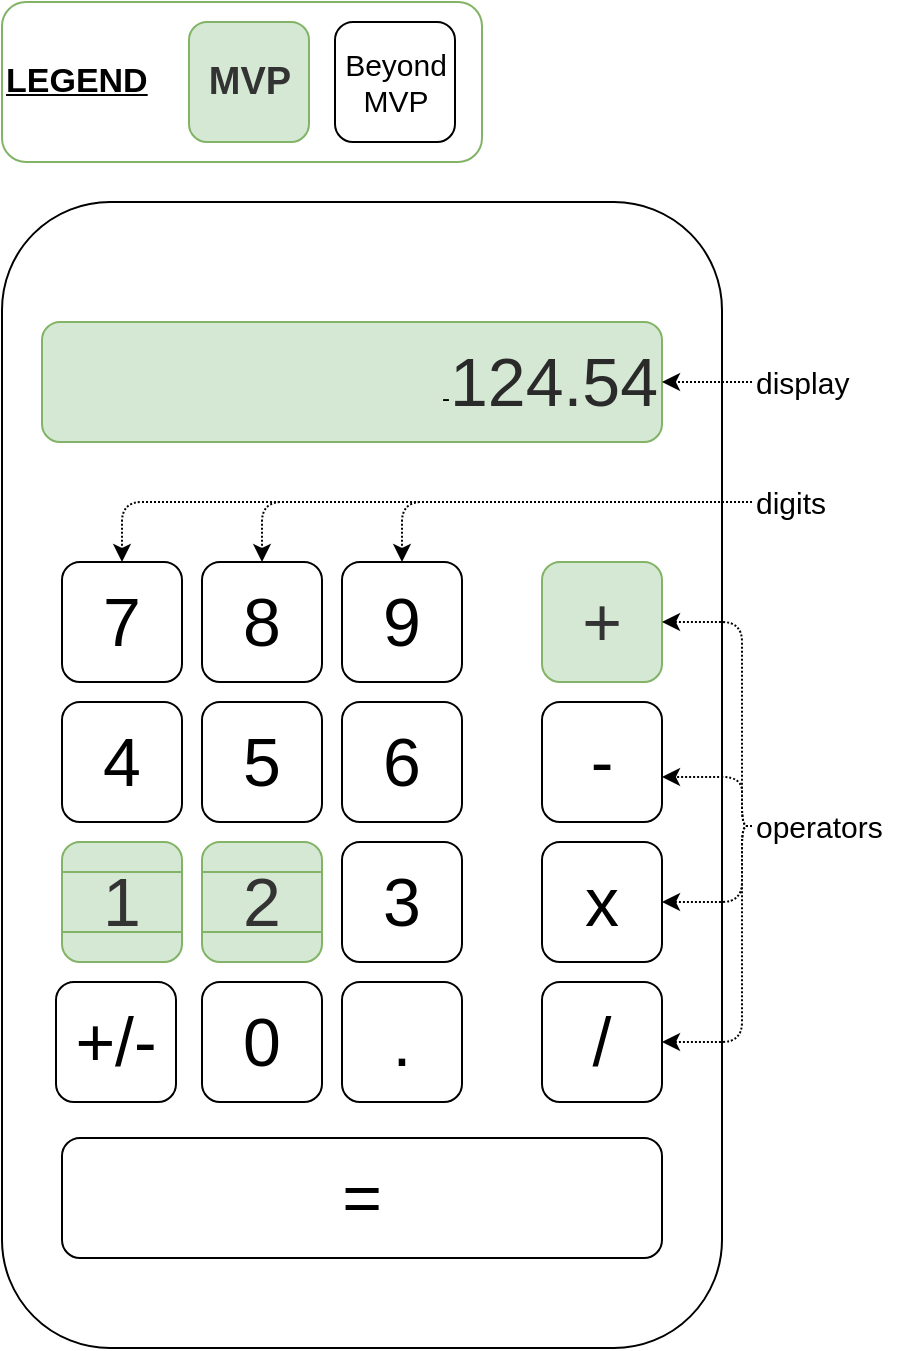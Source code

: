 <mxfile>
    <diagram name="Wireframe v2" id="r7uDyZLmqzJ9mDtR7u9U">
        <mxGraphModel dx="966" dy="612" grid="0" gridSize="10" guides="1" tooltips="1" connect="1" arrows="1" fold="1" page="1" pageScale="1" pageWidth="850" pageHeight="1100" math="0" shadow="0">
            <root>
                <mxCell id="ha2wvmV_hbKuJ8FSJabT-0"/>
                <mxCell id="ha2wvmV_hbKuJ8FSJabT-1" parent="ha2wvmV_hbKuJ8FSJabT-0"/>
                <mxCell id="ha2wvmV_hbKuJ8FSJabT-2" value="&lt;font color=&quot;#000000&quot; style=&quot;font-size: 17px;&quot;&gt;&lt;u style=&quot;font-size: 17px;&quot;&gt;LEGEND&lt;/u&gt;&lt;/font&gt;" style="rounded=1;whiteSpace=wrap;html=1;fillColor=#FFFFFF;strokeColor=#82b366;labelBackgroundColor=none;align=left;verticalAlign=middle;fontStyle=1;fontSize=17;" parent="ha2wvmV_hbKuJ8FSJabT-1" vertex="1">
                    <mxGeometry x="40" y="20" width="240" height="80" as="geometry"/>
                </mxCell>
                <mxCell id="ha2wvmV_hbKuJ8FSJabT-3" value="" style="rounded=1;whiteSpace=wrap;html=1;" parent="ha2wvmV_hbKuJ8FSJabT-1" vertex="1">
                    <mxGeometry x="40" y="120" width="360" height="573" as="geometry"/>
                </mxCell>
                <mxCell id="ha2wvmV_hbKuJ8FSJabT-4" value="-&lt;font style=&quot;font-size: 34px&quot; color=&quot;#2a2a2a&quot;&gt;124.54&lt;/font&gt;" style="rounded=1;whiteSpace=wrap;html=1;fillColor=#d5e8d4;strokeColor=#82b366;align=right;" parent="ha2wvmV_hbKuJ8FSJabT-1" vertex="1">
                    <mxGeometry x="60" y="180" width="310" height="60" as="geometry"/>
                </mxCell>
                <mxCell id="ha2wvmV_hbKuJ8FSJabT-5" value="" style="rounded=1;whiteSpace=wrap;html=1;" parent="ha2wvmV_hbKuJ8FSJabT-1" vertex="1">
                    <mxGeometry x="70" y="300" width="60" height="60" as="geometry"/>
                </mxCell>
                <mxCell id="ha2wvmV_hbKuJ8FSJabT-6" value="" style="rounded=1;whiteSpace=wrap;html=1;" parent="ha2wvmV_hbKuJ8FSJabT-1" vertex="1">
                    <mxGeometry x="140" y="300" width="60" height="60" as="geometry"/>
                </mxCell>
                <mxCell id="ha2wvmV_hbKuJ8FSJabT-7" value="" style="rounded=1;whiteSpace=wrap;html=1;" parent="ha2wvmV_hbKuJ8FSJabT-1" vertex="1">
                    <mxGeometry x="210" y="300" width="60" height="60" as="geometry"/>
                </mxCell>
                <mxCell id="ha2wvmV_hbKuJ8FSJabT-8" value="" style="rounded=1;whiteSpace=wrap;html=1;" parent="ha2wvmV_hbKuJ8FSJabT-1" vertex="1">
                    <mxGeometry x="70" y="370" width="60" height="60" as="geometry"/>
                </mxCell>
                <mxCell id="ha2wvmV_hbKuJ8FSJabT-9" value="" style="rounded=1;whiteSpace=wrap;html=1;" parent="ha2wvmV_hbKuJ8FSJabT-1" vertex="1">
                    <mxGeometry x="140" y="370" width="60" height="60" as="geometry"/>
                </mxCell>
                <mxCell id="ha2wvmV_hbKuJ8FSJabT-10" value="" style="rounded=1;whiteSpace=wrap;html=1;" parent="ha2wvmV_hbKuJ8FSJabT-1" vertex="1">
                    <mxGeometry x="210" y="370" width="60" height="60" as="geometry"/>
                </mxCell>
                <mxCell id="ha2wvmV_hbKuJ8FSJabT-11" value="" style="rounded=1;whiteSpace=wrap;html=1;fillColor=#d5e8d4;strokeColor=#82b366;" parent="ha2wvmV_hbKuJ8FSJabT-1" vertex="1">
                    <mxGeometry x="70" y="440" width="60" height="60" as="geometry"/>
                </mxCell>
                <mxCell id="ha2wvmV_hbKuJ8FSJabT-12" value="" style="rounded=1;whiteSpace=wrap;html=1;fillColor=#d5e8d4;strokeColor=#82b366;" parent="ha2wvmV_hbKuJ8FSJabT-1" vertex="1">
                    <mxGeometry x="140" y="440" width="60" height="60" as="geometry"/>
                </mxCell>
                <mxCell id="ha2wvmV_hbKuJ8FSJabT-13" value="" style="rounded=1;whiteSpace=wrap;html=1;" parent="ha2wvmV_hbKuJ8FSJabT-1" vertex="1">
                    <mxGeometry x="210" y="440" width="60" height="60" as="geometry"/>
                </mxCell>
                <mxCell id="ha2wvmV_hbKuJ8FSJabT-14" value="" style="rounded=1;whiteSpace=wrap;html=1;" parent="ha2wvmV_hbKuJ8FSJabT-1" vertex="1">
                    <mxGeometry x="70" y="588" width="300" height="60" as="geometry"/>
                </mxCell>
                <mxCell id="ha2wvmV_hbKuJ8FSJabT-15" value="" style="rounded=1;whiteSpace=wrap;html=1;fillColor=#d5e8d4;strokeColor=#82b366;" parent="ha2wvmV_hbKuJ8FSJabT-1" vertex="1">
                    <mxGeometry x="310" y="300" width="60" height="60" as="geometry"/>
                </mxCell>
                <mxCell id="ha2wvmV_hbKuJ8FSJabT-16" value="+" style="text;html=1;strokeColor=none;fillColor=none;align=center;verticalAlign=middle;whiteSpace=wrap;rounded=0;fontSize=34;fontColor=#333333;" parent="ha2wvmV_hbKuJ8FSJabT-1" vertex="1">
                    <mxGeometry x="310" y="315" width="60" height="30" as="geometry"/>
                </mxCell>
                <mxCell id="ha2wvmV_hbKuJ8FSJabT-17" value="7" style="text;html=1;strokeColor=none;fillColor=none;align=center;verticalAlign=middle;whiteSpace=wrap;rounded=0;fontSize=34;" parent="ha2wvmV_hbKuJ8FSJabT-1" vertex="1">
                    <mxGeometry x="70" y="315" width="60" height="30" as="geometry"/>
                </mxCell>
                <mxCell id="ha2wvmV_hbKuJ8FSJabT-18" value="8" style="text;html=1;strokeColor=none;fillColor=none;align=center;verticalAlign=middle;whiteSpace=wrap;rounded=0;fontSize=34;" parent="ha2wvmV_hbKuJ8FSJabT-1" vertex="1">
                    <mxGeometry x="140" y="315" width="60" height="30" as="geometry"/>
                </mxCell>
                <mxCell id="ha2wvmV_hbKuJ8FSJabT-19" value="9" style="text;html=1;strokeColor=none;fillColor=none;align=center;verticalAlign=middle;whiteSpace=wrap;rounded=0;fontSize=34;" parent="ha2wvmV_hbKuJ8FSJabT-1" vertex="1">
                    <mxGeometry x="210" y="315" width="60" height="30" as="geometry"/>
                </mxCell>
                <mxCell id="ha2wvmV_hbKuJ8FSJabT-20" value="4" style="text;html=1;strokeColor=none;fillColor=none;align=center;verticalAlign=middle;whiteSpace=wrap;rounded=0;fontSize=34;" parent="ha2wvmV_hbKuJ8FSJabT-1" vertex="1">
                    <mxGeometry x="70" y="385" width="60" height="30" as="geometry"/>
                </mxCell>
                <mxCell id="ha2wvmV_hbKuJ8FSJabT-21" value="5" style="text;html=1;strokeColor=none;fillColor=none;align=center;verticalAlign=middle;whiteSpace=wrap;rounded=0;fontSize=34;" parent="ha2wvmV_hbKuJ8FSJabT-1" vertex="1">
                    <mxGeometry x="140" y="385" width="60" height="30" as="geometry"/>
                </mxCell>
                <mxCell id="ha2wvmV_hbKuJ8FSJabT-22" value="6" style="text;html=1;strokeColor=none;fillColor=none;align=center;verticalAlign=middle;whiteSpace=wrap;rounded=0;fontSize=34;" parent="ha2wvmV_hbKuJ8FSJabT-1" vertex="1">
                    <mxGeometry x="210" y="385" width="60" height="30" as="geometry"/>
                </mxCell>
                <mxCell id="ha2wvmV_hbKuJ8FSJabT-23" value="1" style="text;html=1;strokeColor=#82b366;fillColor=#d5e8d4;align=center;verticalAlign=middle;whiteSpace=wrap;rounded=0;fontSize=34;fontColor=#333333;" parent="ha2wvmV_hbKuJ8FSJabT-1" vertex="1">
                    <mxGeometry x="70" y="455" width="60" height="30" as="geometry"/>
                </mxCell>
                <mxCell id="ha2wvmV_hbKuJ8FSJabT-24" value="2" style="text;html=1;strokeColor=#82b366;fillColor=#d5e8d4;align=center;verticalAlign=middle;whiteSpace=wrap;rounded=0;fontSize=34;fontColor=#333333;" parent="ha2wvmV_hbKuJ8FSJabT-1" vertex="1">
                    <mxGeometry x="140" y="455" width="60" height="30" as="geometry"/>
                </mxCell>
                <mxCell id="ha2wvmV_hbKuJ8FSJabT-25" value="3" style="text;html=1;strokeColor=none;fillColor=none;align=center;verticalAlign=middle;whiteSpace=wrap;rounded=0;fontSize=34;" parent="ha2wvmV_hbKuJ8FSJabT-1" vertex="1">
                    <mxGeometry x="210" y="455" width="60" height="30" as="geometry"/>
                </mxCell>
                <mxCell id="ha2wvmV_hbKuJ8FSJabT-26" value="" style="rounded=1;whiteSpace=wrap;html=1;" parent="ha2wvmV_hbKuJ8FSJabT-1" vertex="1">
                    <mxGeometry x="140" y="510" width="60" height="60" as="geometry"/>
                </mxCell>
                <mxCell id="ha2wvmV_hbKuJ8FSJabT-27" value="0" style="text;html=1;strokeColor=none;fillColor=none;align=center;verticalAlign=middle;whiteSpace=wrap;rounded=0;fontSize=34;" parent="ha2wvmV_hbKuJ8FSJabT-1" vertex="1">
                    <mxGeometry x="140" y="525" width="60" height="30" as="geometry"/>
                </mxCell>
                <mxCell id="ha2wvmV_hbKuJ8FSJabT-28" value="=" style="text;html=1;strokeColor=none;fillColor=none;align=center;verticalAlign=middle;whiteSpace=wrap;rounded=0;fontSize=34;" parent="ha2wvmV_hbKuJ8FSJabT-1" vertex="1">
                    <mxGeometry x="190" y="603" width="60" height="30" as="geometry"/>
                </mxCell>
                <mxCell id="ha2wvmV_hbKuJ8FSJabT-29" style="edgeStyle=orthogonalEdgeStyle;html=1;exitX=0;exitY=0.5;exitDx=0;exitDy=0;entryX=0.5;entryY=0;entryDx=0;entryDy=0;fontSize=15;dashed=1;dashPattern=1 1;" parent="ha2wvmV_hbKuJ8FSJabT-1" source="ha2wvmV_hbKuJ8FSJabT-32" target="ha2wvmV_hbKuJ8FSJabT-5" edge="1">
                    <mxGeometry relative="1" as="geometry">
                        <Array as="points">
                            <mxPoint x="415" y="270"/>
                            <mxPoint x="100" y="270"/>
                        </Array>
                    </mxGeometry>
                </mxCell>
                <mxCell id="ha2wvmV_hbKuJ8FSJabT-30" style="edgeStyle=orthogonalEdgeStyle;html=1;exitX=0;exitY=0.5;exitDx=0;exitDy=0;entryX=0.5;entryY=0;entryDx=0;entryDy=0;fontSize=15;dashed=1;dashPattern=1 1;" parent="ha2wvmV_hbKuJ8FSJabT-1" source="ha2wvmV_hbKuJ8FSJabT-32" target="ha2wvmV_hbKuJ8FSJabT-6" edge="1">
                    <mxGeometry relative="1" as="geometry">
                        <Array as="points">
                            <mxPoint x="415" y="270"/>
                            <mxPoint x="170" y="270"/>
                        </Array>
                    </mxGeometry>
                </mxCell>
                <mxCell id="ha2wvmV_hbKuJ8FSJabT-31" style="edgeStyle=orthogonalEdgeStyle;html=1;exitX=0;exitY=0.5;exitDx=0;exitDy=0;entryX=0.5;entryY=0;entryDx=0;entryDy=0;fontSize=15;dashed=1;dashPattern=1 1;" parent="ha2wvmV_hbKuJ8FSJabT-1" source="ha2wvmV_hbKuJ8FSJabT-32" target="ha2wvmV_hbKuJ8FSJabT-7" edge="1">
                    <mxGeometry relative="1" as="geometry">
                        <Array as="points">
                            <mxPoint x="415" y="270"/>
                            <mxPoint x="240" y="270"/>
                        </Array>
                    </mxGeometry>
                </mxCell>
                <mxCell id="ha2wvmV_hbKuJ8FSJabT-32" value="digits" style="text;html=1;strokeColor=none;fillColor=none;align=left;verticalAlign=middle;whiteSpace=wrap;rounded=0;fontSize=15;" parent="ha2wvmV_hbKuJ8FSJabT-1" vertex="1">
                    <mxGeometry x="415" y="260" width="50" height="20" as="geometry"/>
                </mxCell>
                <mxCell id="ha2wvmV_hbKuJ8FSJabT-33" value="" style="rounded=1;whiteSpace=wrap;html=1;" parent="ha2wvmV_hbKuJ8FSJabT-1" vertex="1">
                    <mxGeometry x="310" y="370" width="60" height="60" as="geometry"/>
                </mxCell>
                <mxCell id="ha2wvmV_hbKuJ8FSJabT-34" value="-" style="text;html=1;align=center;verticalAlign=middle;whiteSpace=wrap;rounded=0;fontSize=34;" parent="ha2wvmV_hbKuJ8FSJabT-1" vertex="1">
                    <mxGeometry x="310" y="385" width="60" height="30" as="geometry"/>
                </mxCell>
                <mxCell id="ha2wvmV_hbKuJ8FSJabT-35" value="" style="rounded=1;whiteSpace=wrap;html=1;" parent="ha2wvmV_hbKuJ8FSJabT-1" vertex="1">
                    <mxGeometry x="310" y="440" width="60" height="60" as="geometry"/>
                </mxCell>
                <mxCell id="ha2wvmV_hbKuJ8FSJabT-36" value="x" style="text;html=1;align=center;verticalAlign=middle;whiteSpace=wrap;rounded=0;fontSize=34;" parent="ha2wvmV_hbKuJ8FSJabT-1" vertex="1">
                    <mxGeometry x="310" y="455" width="60" height="30" as="geometry"/>
                </mxCell>
                <mxCell id="ha2wvmV_hbKuJ8FSJabT-37" value="" style="rounded=1;whiteSpace=wrap;html=1;" parent="ha2wvmV_hbKuJ8FSJabT-1" vertex="1">
                    <mxGeometry x="310" y="510" width="60" height="60" as="geometry"/>
                </mxCell>
                <mxCell id="ha2wvmV_hbKuJ8FSJabT-38" value="/" style="text;html=1;align=center;verticalAlign=middle;whiteSpace=wrap;rounded=0;fontSize=34;" parent="ha2wvmV_hbKuJ8FSJabT-1" vertex="1">
                    <mxGeometry x="310" y="525" width="60" height="30" as="geometry"/>
                </mxCell>
                <mxCell id="ha2wvmV_hbKuJ8FSJabT-39" style="edgeStyle=orthogonalEdgeStyle;html=1;exitX=0;exitY=0.5;exitDx=0;exitDy=0;entryX=1;entryY=0.5;entryDx=0;entryDy=0;fontSize=15;dashed=1;dashPattern=1 1;" parent="ha2wvmV_hbKuJ8FSJabT-1" source="ha2wvmV_hbKuJ8FSJabT-43" target="ha2wvmV_hbKuJ8FSJabT-16" edge="1">
                    <mxGeometry relative="1" as="geometry">
                        <Array as="points">
                            <mxPoint x="410" y="432"/>
                            <mxPoint x="410" y="330"/>
                        </Array>
                    </mxGeometry>
                </mxCell>
                <mxCell id="ha2wvmV_hbKuJ8FSJabT-40" style="edgeStyle=orthogonalEdgeStyle;html=1;exitX=0;exitY=0.5;exitDx=0;exitDy=0;entryX=1;entryY=0.75;entryDx=0;entryDy=0;fontSize=15;dashed=1;dashPattern=1 1;" parent="ha2wvmV_hbKuJ8FSJabT-1" source="ha2wvmV_hbKuJ8FSJabT-43" target="ha2wvmV_hbKuJ8FSJabT-34" edge="1">
                    <mxGeometry relative="1" as="geometry">
                        <Array as="points">
                            <mxPoint x="410" y="432"/>
                            <mxPoint x="410" y="408"/>
                        </Array>
                    </mxGeometry>
                </mxCell>
                <mxCell id="ha2wvmV_hbKuJ8FSJabT-41" style="edgeStyle=orthogonalEdgeStyle;html=1;exitX=0;exitY=0.5;exitDx=0;exitDy=0;entryX=1;entryY=0.5;entryDx=0;entryDy=0;fontSize=15;dashed=1;dashPattern=1 1;" parent="ha2wvmV_hbKuJ8FSJabT-1" source="ha2wvmV_hbKuJ8FSJabT-43" target="ha2wvmV_hbKuJ8FSJabT-36" edge="1">
                    <mxGeometry relative="1" as="geometry">
                        <Array as="points">
                            <mxPoint x="410" y="432"/>
                            <mxPoint x="410" y="470"/>
                        </Array>
                    </mxGeometry>
                </mxCell>
                <mxCell id="ha2wvmV_hbKuJ8FSJabT-42" style="edgeStyle=orthogonalEdgeStyle;html=1;exitX=0;exitY=0.5;exitDx=0;exitDy=0;entryX=1;entryY=0.5;entryDx=0;entryDy=0;fontSize=15;dashed=1;dashPattern=1 1;" parent="ha2wvmV_hbKuJ8FSJabT-1" source="ha2wvmV_hbKuJ8FSJabT-43" target="ha2wvmV_hbKuJ8FSJabT-38" edge="1">
                    <mxGeometry relative="1" as="geometry">
                        <Array as="points">
                            <mxPoint x="410" y="432"/>
                            <mxPoint x="410" y="540"/>
                        </Array>
                    </mxGeometry>
                </mxCell>
                <mxCell id="ha2wvmV_hbKuJ8FSJabT-43" value="operators" style="text;html=1;strokeColor=none;fillColor=none;align=left;verticalAlign=middle;whiteSpace=wrap;rounded=0;fontSize=15;" parent="ha2wvmV_hbKuJ8FSJabT-1" vertex="1">
                    <mxGeometry x="415" y="417" width="70" height="30" as="geometry"/>
                </mxCell>
                <mxCell id="ha2wvmV_hbKuJ8FSJabT-44" value="display" style="text;html=1;strokeColor=none;fillColor=none;align=left;verticalAlign=middle;whiteSpace=wrap;rounded=0;fontSize=15;" parent="ha2wvmV_hbKuJ8FSJabT-1" vertex="1">
                    <mxGeometry x="415" y="195" width="80" height="30" as="geometry"/>
                </mxCell>
                <mxCell id="ha2wvmV_hbKuJ8FSJabT-45" value="MVP" style="rounded=1;whiteSpace=wrap;html=1;fillColor=#d5e8d4;strokeColor=#82b366;fontColor=#333333;fontStyle=1;fontSize=19;" parent="ha2wvmV_hbKuJ8FSJabT-1" vertex="1">
                    <mxGeometry x="133.5" y="30" width="60" height="60" as="geometry"/>
                </mxCell>
                <mxCell id="ha2wvmV_hbKuJ8FSJabT-46" value="Beyond MVP" style="rounded=1;whiteSpace=wrap;html=1;fontSize=15;" parent="ha2wvmV_hbKuJ8FSJabT-1" vertex="1">
                    <mxGeometry x="206.5" y="30" width="60" height="60" as="geometry"/>
                </mxCell>
                <mxCell id="ha2wvmV_hbKuJ8FSJabT-47" style="edgeStyle=orthogonalEdgeStyle;html=1;entryX=1;entryY=0.5;entryDx=0;entryDy=0;fontSize=15;dashed=1;dashPattern=1 1;exitX=0;exitY=0.5;exitDx=0;exitDy=0;" parent="ha2wvmV_hbKuJ8FSJabT-1" source="ha2wvmV_hbKuJ8FSJabT-44" target="ha2wvmV_hbKuJ8FSJabT-4" edge="1">
                    <mxGeometry relative="1" as="geometry">
                        <mxPoint x="450" y="310" as="sourcePoint"/>
                        <mxPoint x="380" y="340" as="targetPoint"/>
                        <Array as="points">
                            <mxPoint x="415" y="210"/>
                            <mxPoint x="415" y="210"/>
                        </Array>
                    </mxGeometry>
                </mxCell>
                <mxCell id="laqjordpG8aSChoLsDvv-0" value="" style="rounded=1;whiteSpace=wrap;html=1;" parent="ha2wvmV_hbKuJ8FSJabT-1" vertex="1">
                    <mxGeometry x="210" y="510" width="60" height="60" as="geometry"/>
                </mxCell>
                <mxCell id="laqjordpG8aSChoLsDvv-2" value="" style="rounded=1;whiteSpace=wrap;html=1;" parent="ha2wvmV_hbKuJ8FSJabT-1" vertex="1">
                    <mxGeometry x="67" y="510" width="60" height="60" as="geometry"/>
                </mxCell>
                <mxCell id="laqjordpG8aSChoLsDvv-3" value="." style="text;html=1;strokeColor=none;fillColor=none;align=center;verticalAlign=middle;whiteSpace=wrap;rounded=0;fontSize=34;" parent="ha2wvmV_hbKuJ8FSJabT-1" vertex="1">
                    <mxGeometry x="210" y="525" width="60" height="30" as="geometry"/>
                </mxCell>
                <mxCell id="laqjordpG8aSChoLsDvv-1" value="+/-" style="text;html=1;strokeColor=none;fillColor=none;align=center;verticalAlign=middle;whiteSpace=wrap;rounded=0;fontSize=34;" parent="ha2wvmV_hbKuJ8FSJabT-1" vertex="1">
                    <mxGeometry x="67" y="525" width="60" height="30" as="geometry"/>
                </mxCell>
            </root>
        </mxGraphModel>
    </diagram>
    <diagram id="f8SK00lh47Q5QI1V_VYS" name="Components v2">
        <mxGraphModel dx="1136" dy="720" grid="0" gridSize="10" guides="1" tooltips="1" connect="1" arrows="1" fold="1" page="1" pageScale="1" pageWidth="827" pageHeight="1169" math="0" shadow="0">
            <root>
                <mxCell id="0"/>
                <mxCell id="1" parent="0"/>
                <mxCell id="gVbqMrFXqsJYeJvw-87F-7" value="" style="whiteSpace=wrap;html=1;labelBackgroundColor=none;fontSize=34;fontColor=#2A2A2A;strokeColor=#66FF66;fillColor=none;strokeWidth=2;" parent="1" vertex="1">
                    <mxGeometry x="38" y="72" width="400" height="620" as="geometry"/>
                </mxCell>
                <mxCell id="pblUdJ5J920f8MQEBBJJ-10" value="" style="whiteSpace=wrap;html=1;labelBackgroundColor=none;fontSize=34;fontColor=#2A2A2A;strokeColor=#66FF66;fillColor=none;strokeWidth=2;" vertex="1" parent="1">
                    <mxGeometry x="16" y="41" width="446" height="669" as="geometry"/>
                </mxCell>
                <mxCell id="6Knr0V9myMYyjWnpTJcs-50" value="" style="rounded=1;whiteSpace=wrap;html=1;" parent="1" vertex="1">
                    <mxGeometry x="58" y="92" width="360" height="587" as="geometry"/>
                </mxCell>
                <mxCell id="xDLZ8GKqZrTMSgAcqFz9-49" value="" style="rounded=1;whiteSpace=wrap;html=1;" parent="1" vertex="1">
                    <mxGeometry x="81" y="600.5" width="300" height="60" as="geometry"/>
                </mxCell>
                <mxCell id="gVbqMrFXqsJYeJvw-87F-3" value="" style="whiteSpace=wrap;html=1;labelBackgroundColor=none;fontSize=34;fontColor=#2A2A2A;strokeColor=#66FF66;fillColor=none;strokeWidth=2;" parent="1" vertex="1">
                    <mxGeometry x="68" y="244" width="240" height="323" as="geometry"/>
                </mxCell>
                <mxCell id="6Knr0V9myMYyjWnpTJcs-51" value="&lt;font style=&quot;font-size: 34px&quot; color=&quot;#2a2a2a&quot;&gt;-123.32&lt;/font&gt;" style="rounded=1;whiteSpace=wrap;html=1;fillColor=#FFFFFF;strokeColor=#82b366;align=right;" parent="1" vertex="1">
                    <mxGeometry x="88" y="143" width="300" height="60" as="geometry"/>
                </mxCell>
                <mxCell id="6Knr0V9myMYyjWnpTJcs-52" value="" style="rounded=1;whiteSpace=wrap;html=1;" parent="1" vertex="1">
                    <mxGeometry x="88" y="287" width="60" height="60" as="geometry"/>
                </mxCell>
                <mxCell id="6Knr0V9myMYyjWnpTJcs-53" value="" style="rounded=1;whiteSpace=wrap;html=1;" parent="1" vertex="1">
                    <mxGeometry x="158" y="287" width="60" height="60" as="geometry"/>
                </mxCell>
                <mxCell id="6Knr0V9myMYyjWnpTJcs-54" value="" style="rounded=1;whiteSpace=wrap;html=1;" parent="1" vertex="1">
                    <mxGeometry x="228" y="287" width="60" height="60" as="geometry"/>
                </mxCell>
                <mxCell id="6Knr0V9myMYyjWnpTJcs-55" value="" style="rounded=1;whiteSpace=wrap;html=1;" parent="1" vertex="1">
                    <mxGeometry x="88" y="357" width="60" height="60" as="geometry"/>
                </mxCell>
                <mxCell id="6Knr0V9myMYyjWnpTJcs-56" value="" style="rounded=1;whiteSpace=wrap;html=1;" parent="1" vertex="1">
                    <mxGeometry x="158" y="357" width="60" height="60" as="geometry"/>
                </mxCell>
                <mxCell id="6Knr0V9myMYyjWnpTJcs-57" value="" style="rounded=1;whiteSpace=wrap;html=1;" parent="1" vertex="1">
                    <mxGeometry x="228" y="357" width="60" height="60" as="geometry"/>
                </mxCell>
                <mxCell id="6Knr0V9myMYyjWnpTJcs-58" value="" style="rounded=1;whiteSpace=wrap;html=1;fillColor=#2A2A2A;strokeColor=#FFFFFF;" parent="1" vertex="1">
                    <mxGeometry x="88" y="427" width="60" height="60" as="geometry"/>
                </mxCell>
                <mxCell id="6Knr0V9myMYyjWnpTJcs-59" value="" style="rounded=1;whiteSpace=wrap;html=1;fillColor=#2A2A2A;strokeColor=#FFFFFF;" parent="1" vertex="1">
                    <mxGeometry x="158" y="427" width="60" height="60" as="geometry"/>
                </mxCell>
                <mxCell id="6Knr0V9myMYyjWnpTJcs-60" value="" style="rounded=1;whiteSpace=wrap;html=1;" parent="1" vertex="1">
                    <mxGeometry x="228" y="427" width="60" height="60" as="geometry"/>
                </mxCell>
                <mxCell id="6Knr0V9myMYyjWnpTJcs-62" value="" style="rounded=1;whiteSpace=wrap;html=1;fillColor=#2A2A2A;strokeColor=#FFFFFF;" parent="1" vertex="1">
                    <mxGeometry x="328" y="287" width="60" height="60" as="geometry"/>
                </mxCell>
                <mxCell id="6Knr0V9myMYyjWnpTJcs-63" value="+" style="text;html=1;strokeColor=none;fillColor=none;align=center;verticalAlign=middle;whiteSpace=wrap;rounded=0;fontSize=34;fontColor=#FFFFFF;" parent="1" vertex="1">
                    <mxGeometry x="328" y="302" width="60" height="30" as="geometry"/>
                </mxCell>
                <mxCell id="6Knr0V9myMYyjWnpTJcs-64" value="7" style="text;html=1;strokeColor=none;fillColor=none;align=center;verticalAlign=middle;whiteSpace=wrap;rounded=0;fontSize=34;" parent="1" vertex="1">
                    <mxGeometry x="88" y="302" width="60" height="30" as="geometry"/>
                </mxCell>
                <mxCell id="6Knr0V9myMYyjWnpTJcs-65" value="8" style="text;html=1;strokeColor=none;fillColor=none;align=center;verticalAlign=middle;whiteSpace=wrap;rounded=0;fontSize=34;" parent="1" vertex="1">
                    <mxGeometry x="158" y="302" width="60" height="30" as="geometry"/>
                </mxCell>
                <mxCell id="6Knr0V9myMYyjWnpTJcs-66" value="9" style="text;html=1;strokeColor=none;fillColor=none;align=center;verticalAlign=middle;whiteSpace=wrap;rounded=0;fontSize=34;" parent="1" vertex="1">
                    <mxGeometry x="228" y="302" width="60" height="30" as="geometry"/>
                </mxCell>
                <mxCell id="6Knr0V9myMYyjWnpTJcs-67" value="4" style="text;html=1;strokeColor=none;fillColor=none;align=center;verticalAlign=middle;whiteSpace=wrap;rounded=0;fontSize=34;" parent="1" vertex="1">
                    <mxGeometry x="88" y="372" width="60" height="30" as="geometry"/>
                </mxCell>
                <mxCell id="6Knr0V9myMYyjWnpTJcs-68" value="5" style="text;html=1;strokeColor=none;fillColor=none;align=center;verticalAlign=middle;whiteSpace=wrap;rounded=0;fontSize=34;" parent="1" vertex="1">
                    <mxGeometry x="158" y="372" width="60" height="30" as="geometry"/>
                </mxCell>
                <mxCell id="6Knr0V9myMYyjWnpTJcs-69" value="6" style="text;html=1;strokeColor=none;fillColor=none;align=center;verticalAlign=middle;whiteSpace=wrap;rounded=0;fontSize=34;" parent="1" vertex="1">
                    <mxGeometry x="228" y="372" width="60" height="30" as="geometry"/>
                </mxCell>
                <mxCell id="6Knr0V9myMYyjWnpTJcs-70" value="1" style="text;html=1;strokeColor=none;fillColor=#2A2A2A;align=center;verticalAlign=middle;whiteSpace=wrap;rounded=0;fontSize=34;fontColor=#FFFFFF;" parent="1" vertex="1">
                    <mxGeometry x="98" y="442" width="40" height="30" as="geometry"/>
                </mxCell>
                <mxCell id="6Knr0V9myMYyjWnpTJcs-71" value="2" style="text;html=1;strokeColor=none;fillColor=#2A2A2A;align=center;verticalAlign=middle;whiteSpace=wrap;rounded=0;fontSize=34;fontColor=#FFFFFF;" parent="1" vertex="1">
                    <mxGeometry x="168" y="442" width="40" height="30" as="geometry"/>
                </mxCell>
                <mxCell id="6Knr0V9myMYyjWnpTJcs-72" value="3" style="text;html=1;strokeColor=none;fillColor=none;align=center;verticalAlign=middle;whiteSpace=wrap;rounded=0;fontSize=34;fontColor=#FFFFFF;" parent="1" vertex="1">
                    <mxGeometry x="228" y="442" width="60" height="30" as="geometry"/>
                </mxCell>
                <mxCell id="6Knr0V9myMYyjWnpTJcs-80" value="" style="rounded=1;whiteSpace=wrap;html=1;" parent="1" vertex="1">
                    <mxGeometry x="328" y="357" width="60" height="60" as="geometry"/>
                </mxCell>
                <mxCell id="6Knr0V9myMYyjWnpTJcs-81" value="-" style="text;html=1;align=center;verticalAlign=middle;whiteSpace=wrap;rounded=0;fontSize=48;" parent="1" vertex="1">
                    <mxGeometry x="328" y="372" width="60" height="30" as="geometry"/>
                </mxCell>
                <mxCell id="6Knr0V9myMYyjWnpTJcs-82" value="" style="rounded=1;whiteSpace=wrap;html=1;" parent="1" vertex="1">
                    <mxGeometry x="328" y="427" width="60" height="60" as="geometry"/>
                </mxCell>
                <mxCell id="6Knr0V9myMYyjWnpTJcs-83" value="x" style="text;html=1;align=center;verticalAlign=middle;whiteSpace=wrap;rounded=0;fontSize=34;" parent="1" vertex="1">
                    <mxGeometry x="328" y="442" width="60" height="30" as="geometry"/>
                </mxCell>
                <mxCell id="6Knr0V9myMYyjWnpTJcs-84" value="" style="rounded=1;whiteSpace=wrap;html=1;" parent="1" vertex="1">
                    <mxGeometry x="328" y="497" width="60" height="60" as="geometry"/>
                </mxCell>
                <mxCell id="6Knr0V9myMYyjWnpTJcs-85" value="/" style="text;html=1;align=center;verticalAlign=middle;whiteSpace=wrap;rounded=0;fontSize=34;" parent="1" vertex="1">
                    <mxGeometry x="328" y="512" width="60" height="30" as="geometry"/>
                </mxCell>
                <mxCell id="gVbqMrFXqsJYeJvw-87F-1" value="" style="whiteSpace=wrap;html=1;labelBackgroundColor=none;fontSize=34;fontColor=#2A2A2A;strokeColor=#66FF66;fillColor=none;strokeWidth=2;" parent="1" vertex="1">
                    <mxGeometry x="83" y="282" width="70" height="70" as="geometry"/>
                </mxCell>
                <mxCell id="gVbqMrFXqsJYeJvw-87F-2" value="" style="whiteSpace=wrap;html=1;labelBackgroundColor=none;fontSize=34;fontColor=#2A2A2A;strokeColor=#66FF66;fillColor=none;strokeWidth=2;" parent="1" vertex="1">
                    <mxGeometry x="323" y="282" width="70" height="70" as="geometry"/>
                </mxCell>
                <mxCell id="gVbqMrFXqsJYeJvw-87F-4" value="" style="whiteSpace=wrap;html=1;labelBackgroundColor=none;fontSize=34;fontColor=#2A2A2A;strokeColor=#66FF66;fillColor=none;strokeWidth=2;" parent="1" vertex="1">
                    <mxGeometry x="318" y="242" width="90" height="325" as="geometry"/>
                </mxCell>
                <mxCell id="gVbqMrFXqsJYeJvw-87F-5" value="" style="whiteSpace=wrap;html=1;labelBackgroundColor=none;fontSize=34;fontColor=#2A2A2A;strokeColor=#66FF66;fillColor=none;strokeWidth=2;" parent="1" vertex="1">
                    <mxGeometry x="68" y="133" width="330" height="80" as="geometry"/>
                </mxCell>
                <mxCell id="xDLZ8GKqZrTMSgAcqFz9-48" value="=" style="text;html=1;strokeColor=none;fillColor=none;align=center;verticalAlign=middle;whiteSpace=wrap;rounded=0;fontSize=34;" parent="1" vertex="1">
                    <mxGeometry x="201" y="615.5" width="60" height="30" as="geometry"/>
                </mxCell>
                <mxCell id="xDLZ8GKqZrTMSgAcqFz9-50" value="" style="rounded=1;whiteSpace=wrap;html=1;" parent="1" vertex="1">
                    <mxGeometry x="158" y="497" width="60" height="60" as="geometry"/>
                </mxCell>
                <mxCell id="xDLZ8GKqZrTMSgAcqFz9-51" value="0" style="text;html=1;strokeColor=none;fillColor=none;align=center;verticalAlign=middle;whiteSpace=wrap;rounded=0;fontSize=34;" parent="1" vertex="1">
                    <mxGeometry x="158" y="512" width="60" height="30" as="geometry"/>
                </mxCell>
                <mxCell id="xDLZ8GKqZrTMSgAcqFz9-52" value="" style="rounded=1;whiteSpace=wrap;html=1;" parent="1" vertex="1">
                    <mxGeometry x="228" y="497" width="60" height="60" as="geometry"/>
                </mxCell>
                <mxCell id="xDLZ8GKqZrTMSgAcqFz9-53" value="" style="rounded=1;whiteSpace=wrap;html=1;" parent="1" vertex="1">
                    <mxGeometry x="88" y="497" width="60" height="60" as="geometry"/>
                </mxCell>
                <mxCell id="xDLZ8GKqZrTMSgAcqFz9-54" value="." style="text;html=1;strokeColor=none;fillColor=none;align=center;verticalAlign=middle;whiteSpace=wrap;rounded=0;fontSize=34;" parent="1" vertex="1">
                    <mxGeometry x="228" y="512" width="60" height="30" as="geometry"/>
                </mxCell>
                <mxCell id="xDLZ8GKqZrTMSgAcqFz9-55" value="+/-" style="text;html=1;strokeColor=none;fillColor=none;align=center;verticalAlign=middle;whiteSpace=wrap;rounded=0;fontSize=34;" parent="1" vertex="1">
                    <mxGeometry x="85" y="512" width="60" height="30" as="geometry"/>
                </mxCell>
                <mxCell id="xDLZ8GKqZrTMSgAcqFz9-56" value="" style="whiteSpace=wrap;html=1;labelBackgroundColor=none;fontSize=34;fontColor=#2A2A2A;strokeColor=#66FF66;fillColor=none;strokeWidth=2;" parent="1" vertex="1">
                    <mxGeometry x="68" y="597" width="326" height="73.5" as="geometry"/>
                </mxCell>
                <mxCell id="pblUdJ5J920f8MQEBBJJ-1" value="Display" style="text;html=1;strokeColor=none;fillColor=none;align=left;verticalAlign=middle;whiteSpace=wrap;rounded=0;fontSize=20;fontColor=#66FF66;" vertex="1" parent="1">
                    <mxGeometry x="74" y="105" width="80" height="30" as="geometry"/>
                </mxCell>
                <mxCell id="pblUdJ5J920f8MQEBBJJ-2" value="Operator" style="text;html=1;strokeColor=none;fillColor=none;align=left;verticalAlign=middle;whiteSpace=wrap;rounded=0;fontSize=20;fontColor=#66FF66;" vertex="1" parent="1">
                    <mxGeometry x="323" y="248" width="95" height="30" as="geometry"/>
                </mxCell>
                <mxCell id="pblUdJ5J920f8MQEBBJJ-3" value="OperatorsGrid" style="text;html=1;strokeColor=none;fillColor=none;align=right;verticalAlign=middle;whiteSpace=wrap;rounded=0;fontSize=20;fontColor=#66FF66;" vertex="1" parent="1">
                    <mxGeometry x="241" y="213" width="157" height="30" as="geometry"/>
                </mxCell>
                <mxCell id="pblUdJ5J920f8MQEBBJJ-5" value="Calculate" style="text;html=1;strokeColor=none;fillColor=none;align=left;verticalAlign=middle;whiteSpace=wrap;rounded=0;fontSize=20;fontColor=#66FF66;" vertex="1" parent="1">
                    <mxGeometry x="64" y="567" width="157" height="30" as="geometry"/>
                </mxCell>
                <mxCell id="pblUdJ5J920f8MQEBBJJ-6" value="DigitsGrid" style="text;html=1;strokeColor=none;fillColor=none;align=right;verticalAlign=middle;whiteSpace=wrap;rounded=0;fontSize=20;fontColor=#66FF66;" vertex="1" parent="1">
                    <mxGeometry x="50" y="213" width="108" height="30" as="geometry"/>
                </mxCell>
                <mxCell id="pblUdJ5J920f8MQEBBJJ-7" value="Digit" style="text;html=1;strokeColor=none;fillColor=none;align=left;verticalAlign=middle;whiteSpace=wrap;rounded=0;fontSize=20;fontColor=#66FF66;" vertex="1" parent="1">
                    <mxGeometry x="81" y="250" width="87" height="30" as="geometry"/>
                </mxCell>
                <mxCell id="pblUdJ5J920f8MQEBBJJ-8" value="Calculator" style="text;html=1;strokeColor=none;fillColor=none;align=left;verticalAlign=middle;whiteSpace=wrap;rounded=0;fontSize=20;fontColor=#66FF66;" vertex="1" parent="1">
                    <mxGeometry x="36" y="42" width="80" height="30" as="geometry"/>
                </mxCell>
                <mxCell id="pblUdJ5J920f8MQEBBJJ-11" value="App" style="text;html=1;strokeColor=none;fillColor=none;align=left;verticalAlign=middle;whiteSpace=wrap;rounded=0;fontSize=20;fontColor=#66FF66;" vertex="1" parent="1">
                    <mxGeometry x="16" y="6" width="80" height="30" as="geometry"/>
                </mxCell>
            </root>
        </mxGraphModel>
    </diagram>
    <diagram id="lEDTg64GIdovqu71foDq" name="Wireframe v1">
        <mxGraphModel dx="1437" dy="714" grid="0" gridSize="10" guides="1" tooltips="1" connect="1" arrows="1" fold="1" page="1" pageScale="1" pageWidth="850" pageHeight="1100" math="0" shadow="0">
            <root>
                <mxCell id="0"/>
                <mxCell id="1" parent="0"/>
                <mxCell id="ZcKUBzm6mtghSabUe636-51" value="" style="rounded=1;whiteSpace=wrap;html=1;" vertex="1" parent="1">
                    <mxGeometry x="40" y="40" width="360" height="510" as="geometry"/>
                </mxCell>
                <mxCell id="ZcKUBzm6mtghSabUe636-52" value="" style="rounded=1;whiteSpace=wrap;html=1;fillColor=#d5e8d4;strokeColor=#82b366;" vertex="1" parent="1">
                    <mxGeometry x="60" y="100" width="310" height="60" as="geometry"/>
                </mxCell>
                <mxCell id="ZcKUBzm6mtghSabUe636-53" value="" style="rounded=1;whiteSpace=wrap;html=1;" vertex="1" parent="1">
                    <mxGeometry x="70" y="220" width="60" height="60" as="geometry"/>
                </mxCell>
                <mxCell id="ZcKUBzm6mtghSabUe636-54" value="" style="rounded=1;whiteSpace=wrap;html=1;" vertex="1" parent="1">
                    <mxGeometry x="140" y="220" width="60" height="60" as="geometry"/>
                </mxCell>
                <mxCell id="ZcKUBzm6mtghSabUe636-55" value="" style="rounded=1;whiteSpace=wrap;html=1;" vertex="1" parent="1">
                    <mxGeometry x="210" y="220" width="60" height="60" as="geometry"/>
                </mxCell>
                <mxCell id="ZcKUBzm6mtghSabUe636-56" value="" style="rounded=1;whiteSpace=wrap;html=1;" vertex="1" parent="1">
                    <mxGeometry x="70" y="290" width="60" height="60" as="geometry"/>
                </mxCell>
                <mxCell id="ZcKUBzm6mtghSabUe636-57" value="" style="rounded=1;whiteSpace=wrap;html=1;" vertex="1" parent="1">
                    <mxGeometry x="140" y="290" width="60" height="60" as="geometry"/>
                </mxCell>
                <mxCell id="ZcKUBzm6mtghSabUe636-58" value="" style="rounded=1;whiteSpace=wrap;html=1;" vertex="1" parent="1">
                    <mxGeometry x="210" y="290" width="60" height="60" as="geometry"/>
                </mxCell>
                <mxCell id="ZcKUBzm6mtghSabUe636-59" value="" style="rounded=1;whiteSpace=wrap;html=1;fillColor=#d5e8d4;strokeColor=#82b366;" vertex="1" parent="1">
                    <mxGeometry x="70" y="360" width="60" height="60" as="geometry"/>
                </mxCell>
                <mxCell id="ZcKUBzm6mtghSabUe636-60" value="" style="rounded=1;whiteSpace=wrap;html=1;fillColor=#d5e8d4;strokeColor=#82b366;" vertex="1" parent="1">
                    <mxGeometry x="140" y="360" width="60" height="60" as="geometry"/>
                </mxCell>
                <mxCell id="ZcKUBzm6mtghSabUe636-61" value="" style="rounded=1;whiteSpace=wrap;html=1;" vertex="1" parent="1">
                    <mxGeometry x="210" y="360" width="60" height="60" as="geometry"/>
                </mxCell>
                <mxCell id="ZcKUBzm6mtghSabUe636-62" value="" style="rounded=1;whiteSpace=wrap;html=1;" vertex="1" parent="1">
                    <mxGeometry x="140" y="430" width="130" height="60" as="geometry"/>
                </mxCell>
                <mxCell id="ZcKUBzm6mtghSabUe636-63" value="" style="rounded=1;whiteSpace=wrap;html=1;fillColor=#d5e8d4;strokeColor=#82b366;" vertex="1" parent="1">
                    <mxGeometry x="310" y="220" width="60" height="60" as="geometry"/>
                </mxCell>
                <mxCell id="ZcKUBzm6mtghSabUe636-64" value="+" style="text;html=1;strokeColor=none;fillColor=none;align=center;verticalAlign=middle;whiteSpace=wrap;rounded=0;fontSize=34;" vertex="1" parent="1">
                    <mxGeometry x="310" y="235" width="60" height="30" as="geometry"/>
                </mxCell>
                <mxCell id="ZcKUBzm6mtghSabUe636-65" value="7" style="text;html=1;strokeColor=none;fillColor=none;align=center;verticalAlign=middle;whiteSpace=wrap;rounded=0;fontSize=34;" vertex="1" parent="1">
                    <mxGeometry x="70" y="235" width="60" height="30" as="geometry"/>
                </mxCell>
                <mxCell id="ZcKUBzm6mtghSabUe636-66" value="8" style="text;html=1;strokeColor=none;fillColor=none;align=center;verticalAlign=middle;whiteSpace=wrap;rounded=0;fontSize=34;" vertex="1" parent="1">
                    <mxGeometry x="140" y="235" width="60" height="30" as="geometry"/>
                </mxCell>
                <mxCell id="ZcKUBzm6mtghSabUe636-67" value="9" style="text;html=1;strokeColor=none;fillColor=none;align=center;verticalAlign=middle;whiteSpace=wrap;rounded=0;fontSize=34;" vertex="1" parent="1">
                    <mxGeometry x="210" y="235" width="60" height="30" as="geometry"/>
                </mxCell>
                <mxCell id="ZcKUBzm6mtghSabUe636-68" value="4" style="text;html=1;strokeColor=none;fillColor=none;align=center;verticalAlign=middle;whiteSpace=wrap;rounded=0;fontSize=34;" vertex="1" parent="1">
                    <mxGeometry x="70" y="305" width="60" height="30" as="geometry"/>
                </mxCell>
                <mxCell id="ZcKUBzm6mtghSabUe636-69" value="5" style="text;html=1;strokeColor=none;fillColor=none;align=center;verticalAlign=middle;whiteSpace=wrap;rounded=0;fontSize=34;" vertex="1" parent="1">
                    <mxGeometry x="140" y="305" width="60" height="30" as="geometry"/>
                </mxCell>
                <mxCell id="ZcKUBzm6mtghSabUe636-70" value="6" style="text;html=1;strokeColor=none;fillColor=none;align=center;verticalAlign=middle;whiteSpace=wrap;rounded=0;fontSize=34;" vertex="1" parent="1">
                    <mxGeometry x="210" y="305" width="60" height="30" as="geometry"/>
                </mxCell>
                <mxCell id="ZcKUBzm6mtghSabUe636-71" value="1" style="text;html=1;strokeColor=#82b366;fillColor=#d5e8d4;align=center;verticalAlign=middle;whiteSpace=wrap;rounded=0;fontSize=34;" vertex="1" parent="1">
                    <mxGeometry x="70" y="375" width="60" height="30" as="geometry"/>
                </mxCell>
                <mxCell id="ZcKUBzm6mtghSabUe636-72" value="2" style="text;html=1;strokeColor=#82b366;fillColor=#d5e8d4;align=center;verticalAlign=middle;whiteSpace=wrap;rounded=0;fontSize=34;" vertex="1" parent="1">
                    <mxGeometry x="140" y="375" width="60" height="30" as="geometry"/>
                </mxCell>
                <mxCell id="ZcKUBzm6mtghSabUe636-73" value="3" style="text;html=1;strokeColor=none;fillColor=none;align=center;verticalAlign=middle;whiteSpace=wrap;rounded=0;fontSize=34;" vertex="1" parent="1">
                    <mxGeometry x="210" y="375" width="60" height="30" as="geometry"/>
                </mxCell>
                <mxCell id="ZcKUBzm6mtghSabUe636-74" value="" style="rounded=1;whiteSpace=wrap;html=1;" vertex="1" parent="1">
                    <mxGeometry x="70" y="430" width="60" height="60" as="geometry"/>
                </mxCell>
                <mxCell id="ZcKUBzm6mtghSabUe636-75" value="0" style="text;html=1;strokeColor=none;fillColor=none;align=center;verticalAlign=middle;whiteSpace=wrap;rounded=0;fontSize=34;" vertex="1" parent="1">
                    <mxGeometry x="70" y="445" width="60" height="30" as="geometry"/>
                </mxCell>
                <mxCell id="ZcKUBzm6mtghSabUe636-76" value="=" style="text;html=1;strokeColor=none;fillColor=none;align=center;verticalAlign=middle;whiteSpace=wrap;rounded=0;fontSize=34;" vertex="1" parent="1">
                    <mxGeometry x="175" y="445" width="60" height="30" as="geometry"/>
                </mxCell>
                <mxCell id="ZcKUBzm6mtghSabUe636-77" style="edgeStyle=orthogonalEdgeStyle;html=1;exitX=0.5;exitY=1;exitDx=0;exitDy=0;entryX=0.5;entryY=0;entryDx=0;entryDy=0;fontSize=15;" edge="1" parent="1" source="ZcKUBzm6mtghSabUe636-80" target="ZcKUBzm6mtghSabUe636-53">
                    <mxGeometry relative="1" as="geometry"/>
                </mxCell>
                <mxCell id="ZcKUBzm6mtghSabUe636-78" style="edgeStyle=orthogonalEdgeStyle;html=1;exitX=0.5;exitY=1;exitDx=0;exitDy=0;entryX=0.5;entryY=0;entryDx=0;entryDy=0;fontSize=15;" edge="1" parent="1" source="ZcKUBzm6mtghSabUe636-80" target="ZcKUBzm6mtghSabUe636-54">
                    <mxGeometry relative="1" as="geometry"/>
                </mxCell>
                <mxCell id="ZcKUBzm6mtghSabUe636-79" style="edgeStyle=orthogonalEdgeStyle;html=1;exitX=0.5;exitY=1;exitDx=0;exitDy=0;entryX=0.5;entryY=0;entryDx=0;entryDy=0;fontSize=15;" edge="1" parent="1" source="ZcKUBzm6mtghSabUe636-80" target="ZcKUBzm6mtghSabUe636-55">
                    <mxGeometry relative="1" as="geometry"/>
                </mxCell>
                <mxCell id="ZcKUBzm6mtghSabUe636-80" value="digits" style="text;html=1;strokeColor=none;fillColor=none;align=center;verticalAlign=middle;whiteSpace=wrap;rounded=0;fontSize=15;" vertex="1" parent="1">
                    <mxGeometry x="100" y="170" width="140" height="30" as="geometry"/>
                </mxCell>
                <mxCell id="ZcKUBzm6mtghSabUe636-81" value="" style="rounded=1;whiteSpace=wrap;html=1;" vertex="1" parent="1">
                    <mxGeometry x="310" y="290" width="60" height="60" as="geometry"/>
                </mxCell>
                <mxCell id="ZcKUBzm6mtghSabUe636-82" value="-" style="text;html=1;align=center;verticalAlign=middle;whiteSpace=wrap;rounded=0;fontSize=34;" vertex="1" parent="1">
                    <mxGeometry x="310" y="305" width="60" height="30" as="geometry"/>
                </mxCell>
                <mxCell id="ZcKUBzm6mtghSabUe636-83" value="" style="rounded=1;whiteSpace=wrap;html=1;" vertex="1" parent="1">
                    <mxGeometry x="310" y="360" width="60" height="60" as="geometry"/>
                </mxCell>
                <mxCell id="ZcKUBzm6mtghSabUe636-84" value="x" style="text;html=1;align=center;verticalAlign=middle;whiteSpace=wrap;rounded=0;fontSize=34;" vertex="1" parent="1">
                    <mxGeometry x="310" y="375" width="60" height="30" as="geometry"/>
                </mxCell>
                <mxCell id="ZcKUBzm6mtghSabUe636-85" value="" style="rounded=1;whiteSpace=wrap;html=1;" vertex="1" parent="1">
                    <mxGeometry x="310" y="430" width="60" height="60" as="geometry"/>
                </mxCell>
                <mxCell id="ZcKUBzm6mtghSabUe636-86" value="/" style="text;html=1;align=center;verticalAlign=middle;whiteSpace=wrap;rounded=0;fontSize=34;" vertex="1" parent="1">
                    <mxGeometry x="310" y="445" width="60" height="30" as="geometry"/>
                </mxCell>
                <mxCell id="ZcKUBzm6mtghSabUe636-87" style="edgeStyle=orthogonalEdgeStyle;html=1;exitX=0;exitY=0.5;exitDx=0;exitDy=0;entryX=1;entryY=0.5;entryDx=0;entryDy=0;fontSize=15;" edge="1" parent="1" source="ZcKUBzm6mtghSabUe636-91" target="ZcKUBzm6mtghSabUe636-64">
                    <mxGeometry relative="1" as="geometry"/>
                </mxCell>
                <mxCell id="ZcKUBzm6mtghSabUe636-88" style="edgeStyle=orthogonalEdgeStyle;html=1;exitX=0;exitY=0.5;exitDx=0;exitDy=0;entryX=1;entryY=0.75;entryDx=0;entryDy=0;fontSize=15;" edge="1" parent="1" source="ZcKUBzm6mtghSabUe636-91" target="ZcKUBzm6mtghSabUe636-82">
                    <mxGeometry relative="1" as="geometry"/>
                </mxCell>
                <mxCell id="ZcKUBzm6mtghSabUe636-89" style="edgeStyle=orthogonalEdgeStyle;html=1;exitX=0;exitY=0.5;exitDx=0;exitDy=0;entryX=1;entryY=0.5;entryDx=0;entryDy=0;fontSize=15;" edge="1" parent="1" source="ZcKUBzm6mtghSabUe636-91" target="ZcKUBzm6mtghSabUe636-84">
                    <mxGeometry relative="1" as="geometry"/>
                </mxCell>
                <mxCell id="ZcKUBzm6mtghSabUe636-90" style="edgeStyle=orthogonalEdgeStyle;html=1;exitX=0;exitY=0.5;exitDx=0;exitDy=0;entryX=1;entryY=0.5;entryDx=0;entryDy=0;fontSize=15;" edge="1" parent="1" source="ZcKUBzm6mtghSabUe636-91" target="ZcKUBzm6mtghSabUe636-86">
                    <mxGeometry relative="1" as="geometry"/>
                </mxCell>
                <mxCell id="ZcKUBzm6mtghSabUe636-91" value="operators" style="text;html=1;strokeColor=none;fillColor=none;align=center;verticalAlign=middle;whiteSpace=wrap;rounded=0;fontSize=15;" vertex="1" parent="1">
                    <mxGeometry x="410" y="330" width="70" height="30" as="geometry"/>
                </mxCell>
                <mxCell id="ZcKUBzm6mtghSabUe636-92" value="display" style="text;html=1;strokeColor=none;fillColor=none;align=center;verticalAlign=middle;whiteSpace=wrap;rounded=0;fontSize=15;" vertex="1" parent="1">
                    <mxGeometry x="140" y="70" width="140" height="30" as="geometry"/>
                </mxCell>
            </root>
        </mxGraphModel>
    </diagram>
</mxfile>